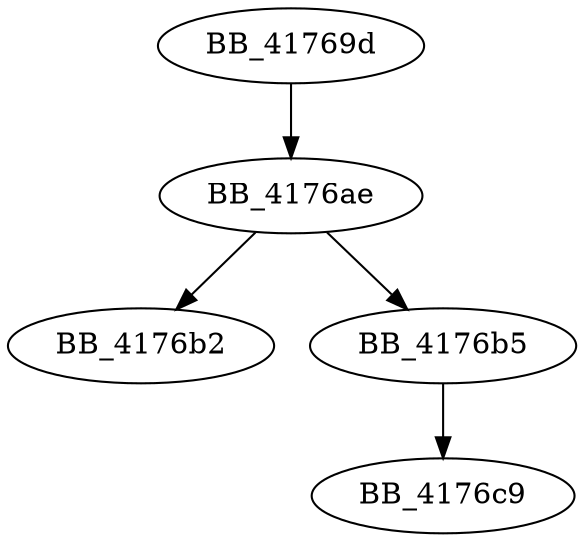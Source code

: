 DiGraph __invalid_parameter{
BB_41769d->BB_4176ae
BB_4176ae->BB_4176b2
BB_4176ae->BB_4176b5
BB_4176b5->BB_4176c9
}
